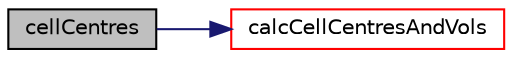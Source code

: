 digraph "cellCentres"
{
  bgcolor="transparent";
  edge [fontname="Helvetica",fontsize="10",labelfontname="Helvetica",labelfontsize="10"];
  node [fontname="Helvetica",fontsize="10",shape=record];
  rankdir="LR";
  Node1 [label="cellCentres",height=0.2,width=0.4,color="black", fillcolor="grey75", style="filled", fontcolor="black"];
  Node1 -> Node2 [color="midnightblue",fontsize="10",style="solid",fontname="Helvetica"];
  Node2 [label="calcCellCentresAndVols",height=0.2,width=0.4,color="red",URL="$a01969.html#a89729710e3c8283ad5d8b964f8fa3b72",tooltip="Calculate cell centres and volumes. "];
}
